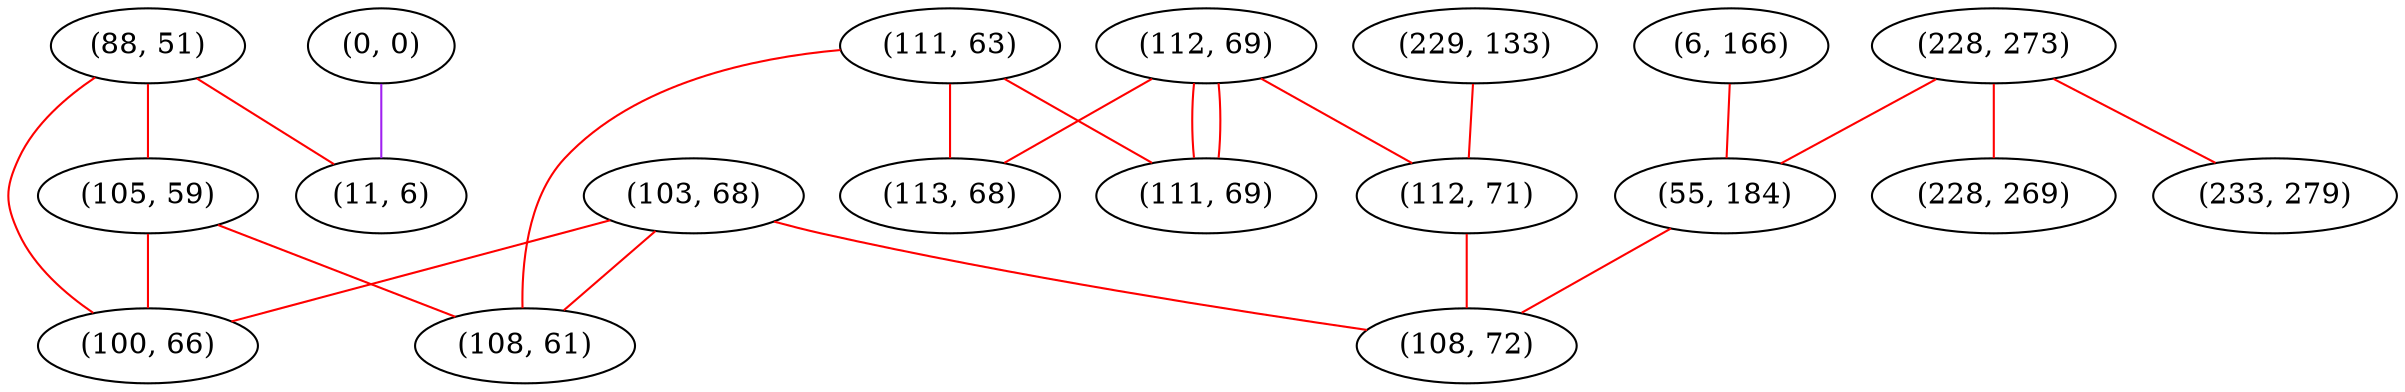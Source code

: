 graph "" {
"(103, 68)";
"(88, 51)";
"(105, 59)";
"(112, 69)";
"(229, 133)";
"(6, 166)";
"(228, 273)";
"(111, 63)";
"(233, 279)";
"(228, 269)";
"(0, 0)";
"(113, 68)";
"(11, 6)";
"(108, 61)";
"(100, 66)";
"(111, 69)";
"(55, 184)";
"(112, 71)";
"(108, 72)";
"(103, 68)" -- "(108, 61)"  [color=red, key=0, weight=1];
"(103, 68)" -- "(100, 66)"  [color=red, key=0, weight=1];
"(103, 68)" -- "(108, 72)"  [color=red, key=0, weight=1];
"(88, 51)" -- "(100, 66)"  [color=red, key=0, weight=1];
"(88, 51)" -- "(105, 59)"  [color=red, key=0, weight=1];
"(88, 51)" -- "(11, 6)"  [color=red, key=0, weight=1];
"(105, 59)" -- "(108, 61)"  [color=red, key=0, weight=1];
"(105, 59)" -- "(100, 66)"  [color=red, key=0, weight=1];
"(112, 69)" -- "(111, 69)"  [color=red, key=0, weight=1];
"(112, 69)" -- "(111, 69)"  [color=red, key=1, weight=1];
"(112, 69)" -- "(113, 68)"  [color=red, key=0, weight=1];
"(112, 69)" -- "(112, 71)"  [color=red, key=0, weight=1];
"(229, 133)" -- "(112, 71)"  [color=red, key=0, weight=1];
"(6, 166)" -- "(55, 184)"  [color=red, key=0, weight=1];
"(228, 273)" -- "(228, 269)"  [color=red, key=0, weight=1];
"(228, 273)" -- "(55, 184)"  [color=red, key=0, weight=1];
"(228, 273)" -- "(233, 279)"  [color=red, key=0, weight=1];
"(111, 63)" -- "(108, 61)"  [color=red, key=0, weight=1];
"(111, 63)" -- "(111, 69)"  [color=red, key=0, weight=1];
"(111, 63)" -- "(113, 68)"  [color=red, key=0, weight=1];
"(0, 0)" -- "(11, 6)"  [color=purple, key=0, weight=4];
"(55, 184)" -- "(108, 72)"  [color=red, key=0, weight=1];
"(112, 71)" -- "(108, 72)"  [color=red, key=0, weight=1];
}

